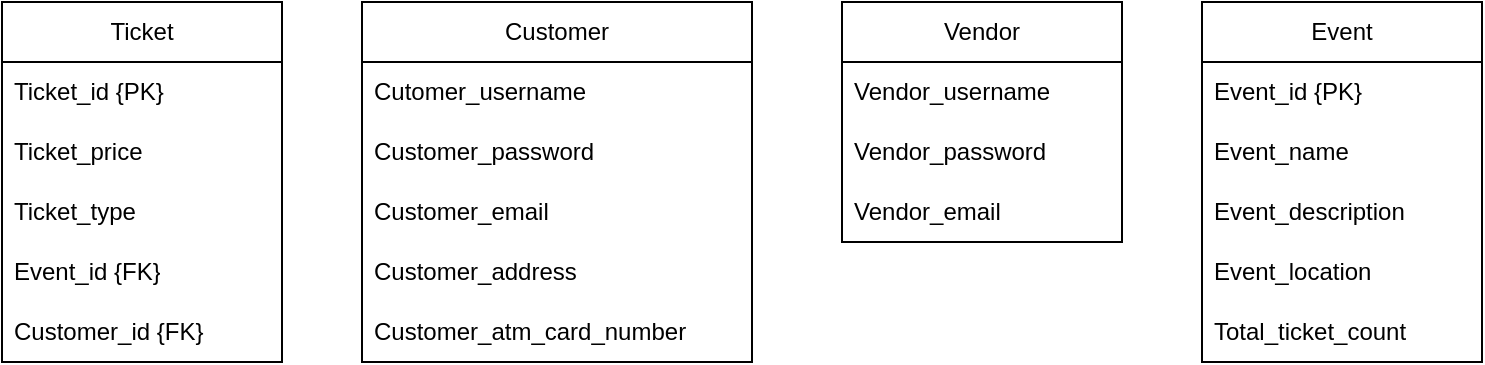 <mxfile version="25.0.1">
  <diagram name="Page-1" id="J_dc1g8CTSZDZ938Td3F">
    <mxGraphModel dx="1050" dy="557" grid="1" gridSize="10" guides="1" tooltips="1" connect="1" arrows="1" fold="1" page="1" pageScale="1" pageWidth="850" pageHeight="1100" math="0" shadow="0">
      <root>
        <mxCell id="0" />
        <mxCell id="1" parent="0" />
        <mxCell id="WnzcTKeTLSFGXzn25nNF-2" value="Ticket" style="swimlane;fontStyle=0;childLayout=stackLayout;horizontal=1;startSize=30;horizontalStack=0;resizeParent=1;resizeParentMax=0;resizeLast=0;collapsible=1;marginBottom=0;whiteSpace=wrap;html=1;" vertex="1" parent="1">
          <mxGeometry x="60" y="60" width="140" height="180" as="geometry" />
        </mxCell>
        <mxCell id="WnzcTKeTLSFGXzn25nNF-3" value="Ticket_id {PK}" style="text;strokeColor=none;fillColor=none;align=left;verticalAlign=middle;spacingLeft=4;spacingRight=4;overflow=hidden;points=[[0,0.5],[1,0.5]];portConstraint=eastwest;rotatable=0;whiteSpace=wrap;html=1;" vertex="1" parent="WnzcTKeTLSFGXzn25nNF-2">
          <mxGeometry y="30" width="140" height="30" as="geometry" />
        </mxCell>
        <mxCell id="WnzcTKeTLSFGXzn25nNF-4" value="Ticket_price" style="text;strokeColor=none;fillColor=none;align=left;verticalAlign=middle;spacingLeft=4;spacingRight=4;overflow=hidden;points=[[0,0.5],[1,0.5]];portConstraint=eastwest;rotatable=0;whiteSpace=wrap;html=1;" vertex="1" parent="WnzcTKeTLSFGXzn25nNF-2">
          <mxGeometry y="60" width="140" height="30" as="geometry" />
        </mxCell>
        <mxCell id="WnzcTKeTLSFGXzn25nNF-5" value="Ticket_type" style="text;strokeColor=none;fillColor=none;align=left;verticalAlign=middle;spacingLeft=4;spacingRight=4;overflow=hidden;points=[[0,0.5],[1,0.5]];portConstraint=eastwest;rotatable=0;whiteSpace=wrap;html=1;" vertex="1" parent="WnzcTKeTLSFGXzn25nNF-2">
          <mxGeometry y="90" width="140" height="30" as="geometry" />
        </mxCell>
        <mxCell id="WnzcTKeTLSFGXzn25nNF-18" value="Event_id {FK}" style="text;strokeColor=none;fillColor=none;align=left;verticalAlign=middle;spacingLeft=4;spacingRight=4;overflow=hidden;points=[[0,0.5],[1,0.5]];portConstraint=eastwest;rotatable=0;whiteSpace=wrap;html=1;" vertex="1" parent="WnzcTKeTLSFGXzn25nNF-2">
          <mxGeometry y="120" width="140" height="30" as="geometry" />
        </mxCell>
        <mxCell id="WnzcTKeTLSFGXzn25nNF-23" value="Customer_id {FK}" style="text;strokeColor=none;fillColor=none;align=left;verticalAlign=middle;spacingLeft=4;spacingRight=4;overflow=hidden;points=[[0,0.5],[1,0.5]];portConstraint=eastwest;rotatable=0;whiteSpace=wrap;html=1;" vertex="1" parent="WnzcTKeTLSFGXzn25nNF-2">
          <mxGeometry y="150" width="140" height="30" as="geometry" />
        </mxCell>
        <mxCell id="WnzcTKeTLSFGXzn25nNF-6" value="Vendor" style="swimlane;fontStyle=0;childLayout=stackLayout;horizontal=1;startSize=30;horizontalStack=0;resizeParent=1;resizeParentMax=0;resizeLast=0;collapsible=1;marginBottom=0;whiteSpace=wrap;html=1;" vertex="1" parent="1">
          <mxGeometry x="480" y="60" width="140" height="120" as="geometry" />
        </mxCell>
        <mxCell id="WnzcTKeTLSFGXzn25nNF-7" value="&lt;span style=&quot;text-align: center;&quot;&gt;Vendor&lt;/span&gt;_username&amp;nbsp;" style="text;strokeColor=none;fillColor=none;align=left;verticalAlign=middle;spacingLeft=4;spacingRight=4;overflow=hidden;points=[[0,0.5],[1,0.5]];portConstraint=eastwest;rotatable=0;whiteSpace=wrap;html=1;" vertex="1" parent="WnzcTKeTLSFGXzn25nNF-6">
          <mxGeometry y="30" width="140" height="30" as="geometry" />
        </mxCell>
        <mxCell id="WnzcTKeTLSFGXzn25nNF-8" value="&lt;span style=&quot;text-align: center;&quot;&gt;Vendor&lt;/span&gt;_password" style="text;strokeColor=none;fillColor=none;align=left;verticalAlign=middle;spacingLeft=4;spacingRight=4;overflow=hidden;points=[[0,0.5],[1,0.5]];portConstraint=eastwest;rotatable=0;whiteSpace=wrap;html=1;" vertex="1" parent="WnzcTKeTLSFGXzn25nNF-6">
          <mxGeometry y="60" width="140" height="30" as="geometry" />
        </mxCell>
        <mxCell id="WnzcTKeTLSFGXzn25nNF-9" value="&lt;span style=&quot;text-align: center;&quot;&gt;Vendor_email&lt;/span&gt;" style="text;strokeColor=none;fillColor=none;align=left;verticalAlign=middle;spacingLeft=4;spacingRight=4;overflow=hidden;points=[[0,0.5],[1,0.5]];portConstraint=eastwest;rotatable=0;whiteSpace=wrap;html=1;" vertex="1" parent="WnzcTKeTLSFGXzn25nNF-6">
          <mxGeometry y="90" width="140" height="30" as="geometry" />
        </mxCell>
        <mxCell id="WnzcTKeTLSFGXzn25nNF-10" value="Customer" style="swimlane;fontStyle=0;childLayout=stackLayout;horizontal=1;startSize=30;horizontalStack=0;resizeParent=1;resizeParentMax=0;resizeLast=0;collapsible=1;marginBottom=0;whiteSpace=wrap;html=1;" vertex="1" parent="1">
          <mxGeometry x="240" y="60" width="195" height="180" as="geometry" />
        </mxCell>
        <mxCell id="WnzcTKeTLSFGXzn25nNF-11" value="Cutomer_username&amp;nbsp;" style="text;strokeColor=none;fillColor=none;align=left;verticalAlign=middle;spacingLeft=4;spacingRight=4;overflow=hidden;points=[[0,0.5],[1,0.5]];portConstraint=eastwest;rotatable=0;whiteSpace=wrap;html=1;" vertex="1" parent="WnzcTKeTLSFGXzn25nNF-10">
          <mxGeometry y="30" width="195" height="30" as="geometry" />
        </mxCell>
        <mxCell id="WnzcTKeTLSFGXzn25nNF-12" value="Customer_password" style="text;strokeColor=none;fillColor=none;align=left;verticalAlign=middle;spacingLeft=4;spacingRight=4;overflow=hidden;points=[[0,0.5],[1,0.5]];portConstraint=eastwest;rotatable=0;whiteSpace=wrap;html=1;" vertex="1" parent="WnzcTKeTLSFGXzn25nNF-10">
          <mxGeometry y="60" width="195" height="30" as="geometry" />
        </mxCell>
        <mxCell id="WnzcTKeTLSFGXzn25nNF-13" value="Customer_email" style="text;strokeColor=none;fillColor=none;align=left;verticalAlign=middle;spacingLeft=4;spacingRight=4;overflow=hidden;points=[[0,0.5],[1,0.5]];portConstraint=eastwest;rotatable=0;whiteSpace=wrap;html=1;" vertex="1" parent="WnzcTKeTLSFGXzn25nNF-10">
          <mxGeometry y="90" width="195" height="30" as="geometry" />
        </mxCell>
        <mxCell id="WnzcTKeTLSFGXzn25nNF-19" value="Customer_address" style="text;strokeColor=none;fillColor=none;align=left;verticalAlign=middle;spacingLeft=4;spacingRight=4;overflow=hidden;points=[[0,0.5],[1,0.5]];portConstraint=eastwest;rotatable=0;whiteSpace=wrap;html=1;" vertex="1" parent="WnzcTKeTLSFGXzn25nNF-10">
          <mxGeometry y="120" width="195" height="30" as="geometry" />
        </mxCell>
        <mxCell id="WnzcTKeTLSFGXzn25nNF-20" value="Customer_atm_card_number" style="text;strokeColor=none;fillColor=none;align=left;verticalAlign=middle;spacingLeft=4;spacingRight=4;overflow=hidden;points=[[0,0.5],[1,0.5]];portConstraint=eastwest;rotatable=0;whiteSpace=wrap;html=1;" vertex="1" parent="WnzcTKeTLSFGXzn25nNF-10">
          <mxGeometry y="150" width="195" height="30" as="geometry" />
        </mxCell>
        <mxCell id="WnzcTKeTLSFGXzn25nNF-14" value="Event" style="swimlane;fontStyle=0;childLayout=stackLayout;horizontal=1;startSize=30;horizontalStack=0;resizeParent=1;resizeParentMax=0;resizeLast=0;collapsible=1;marginBottom=0;whiteSpace=wrap;html=1;" vertex="1" parent="1">
          <mxGeometry x="660" y="60" width="140" height="180" as="geometry" />
        </mxCell>
        <mxCell id="WnzcTKeTLSFGXzn25nNF-15" value="Event_id {PK}" style="text;strokeColor=none;fillColor=none;align=left;verticalAlign=middle;spacingLeft=4;spacingRight=4;overflow=hidden;points=[[0,0.5],[1,0.5]];portConstraint=eastwest;rotatable=0;whiteSpace=wrap;html=1;" vertex="1" parent="WnzcTKeTLSFGXzn25nNF-14">
          <mxGeometry y="30" width="140" height="30" as="geometry" />
        </mxCell>
        <mxCell id="WnzcTKeTLSFGXzn25nNF-16" value="Event_name" style="text;strokeColor=none;fillColor=none;align=left;verticalAlign=middle;spacingLeft=4;spacingRight=4;overflow=hidden;points=[[0,0.5],[1,0.5]];portConstraint=eastwest;rotatable=0;whiteSpace=wrap;html=1;" vertex="1" parent="WnzcTKeTLSFGXzn25nNF-14">
          <mxGeometry y="60" width="140" height="30" as="geometry" />
        </mxCell>
        <mxCell id="WnzcTKeTLSFGXzn25nNF-17" value="Event_description" style="text;strokeColor=none;fillColor=none;align=left;verticalAlign=middle;spacingLeft=4;spacingRight=4;overflow=hidden;points=[[0,0.5],[1,0.5]];portConstraint=eastwest;rotatable=0;whiteSpace=wrap;html=1;" vertex="1" parent="WnzcTKeTLSFGXzn25nNF-14">
          <mxGeometry y="90" width="140" height="30" as="geometry" />
        </mxCell>
        <mxCell id="WnzcTKeTLSFGXzn25nNF-24" value="Event_location" style="text;strokeColor=none;fillColor=none;align=left;verticalAlign=middle;spacingLeft=4;spacingRight=4;overflow=hidden;points=[[0,0.5],[1,0.5]];portConstraint=eastwest;rotatable=0;whiteSpace=wrap;html=1;" vertex="1" parent="WnzcTKeTLSFGXzn25nNF-14">
          <mxGeometry y="120" width="140" height="30" as="geometry" />
        </mxCell>
        <mxCell id="WnzcTKeTLSFGXzn25nNF-25" value="Total_ticket_count" style="text;strokeColor=none;fillColor=none;align=left;verticalAlign=middle;spacingLeft=4;spacingRight=4;overflow=hidden;points=[[0,0.5],[1,0.5]];portConstraint=eastwest;rotatable=0;whiteSpace=wrap;html=1;" vertex="1" parent="WnzcTKeTLSFGXzn25nNF-14">
          <mxGeometry y="150" width="140" height="30" as="geometry" />
        </mxCell>
      </root>
    </mxGraphModel>
  </diagram>
</mxfile>
